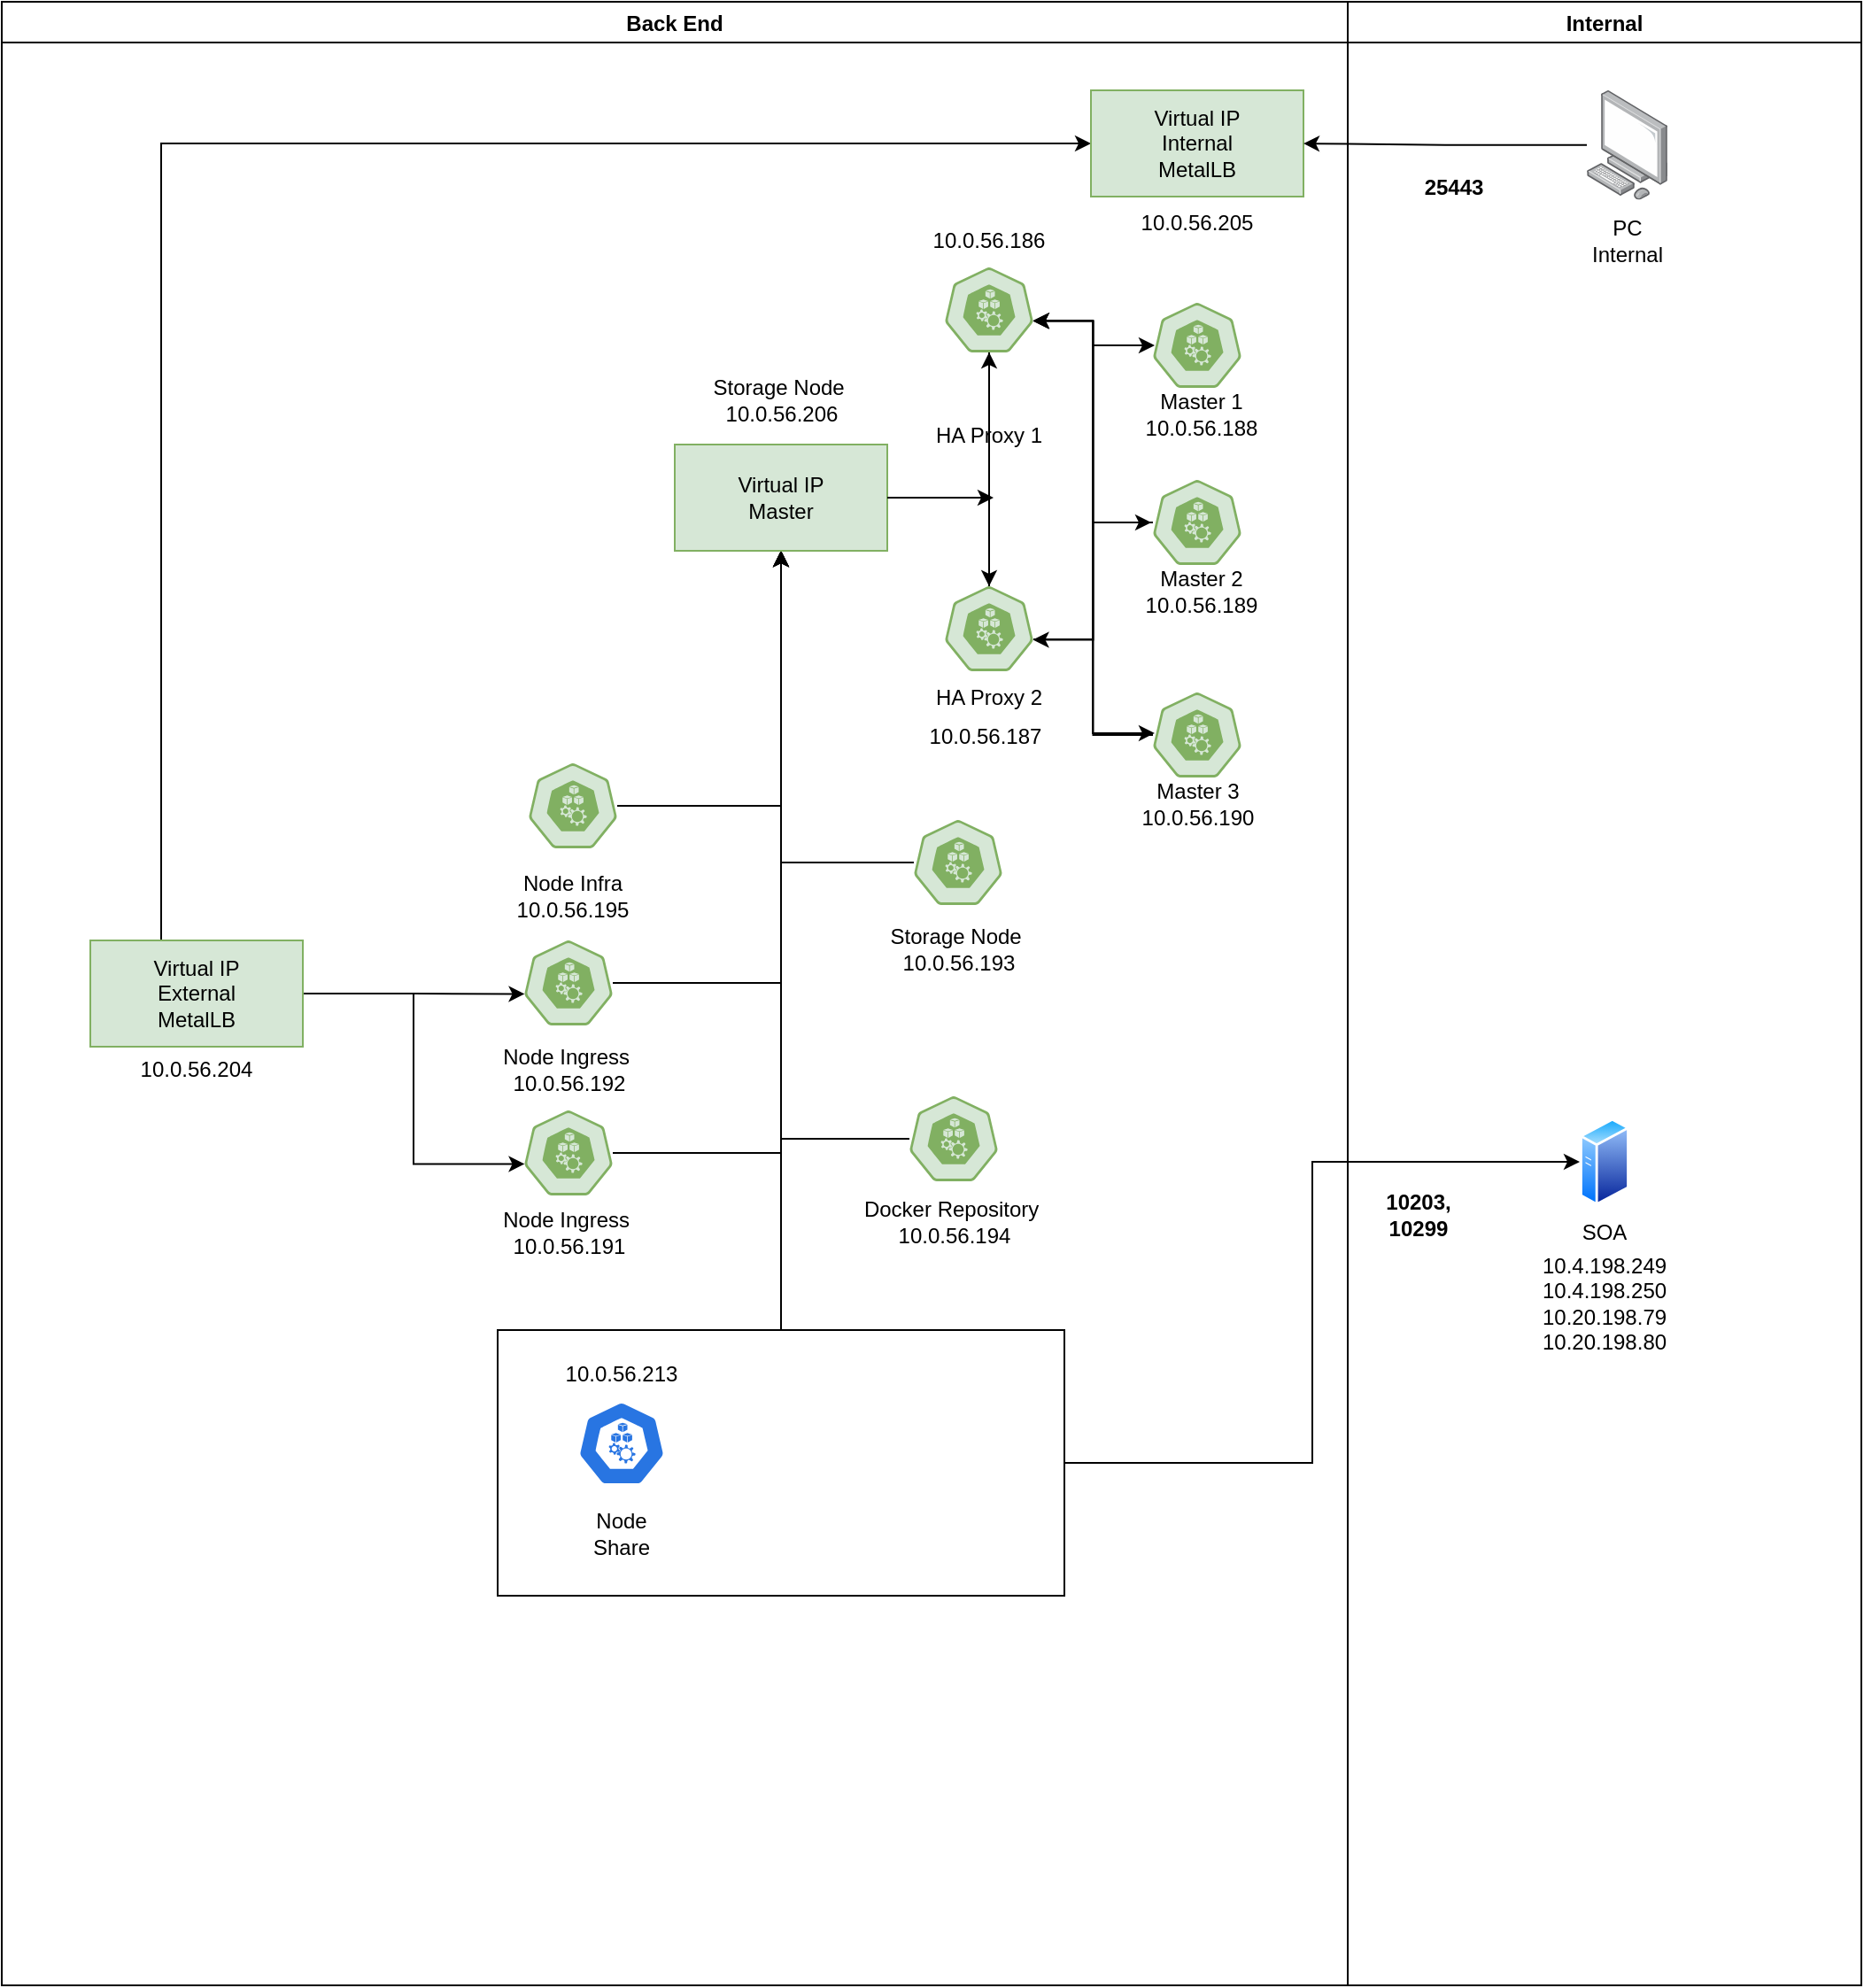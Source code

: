 <mxfile version="18.0.8" type="github">
  <diagram id="WyJMgfDM6pz5JmEkkXk2" name="Page-1">
    <mxGraphModel dx="946" dy="614" grid="1" gridSize="10" guides="1" tooltips="1" connect="1" arrows="1" fold="1" page="1" pageScale="1" pageWidth="850" pageHeight="1100" math="0" shadow="0">
      <root>
        <mxCell id="0" />
        <mxCell id="1" parent="0" />
        <mxCell id="eUF_M8O6vmIzJFxK9sOe-9" value="Back End" style="swimlane;" parent="1" vertex="1">
          <mxGeometry x="80" y="40" width="760" height="1120" as="geometry" />
        </mxCell>
        <mxCell id="jLR2VElyjCRft_HxmgOI-8" style="edgeStyle=orthogonalEdgeStyle;rounded=0;orthogonalLoop=1;jettySize=auto;html=1;" parent="eUF_M8O6vmIzJFxK9sOe-9" source="eUF_M8O6vmIzJFxK9sOe-11" target="jLR2VElyjCRft_HxmgOI-7" edge="1">
          <mxGeometry relative="1" as="geometry" />
        </mxCell>
        <mxCell id="eUF_M8O6vmIzJFxK9sOe-11" value="" style="rounded=0;whiteSpace=wrap;html=1;" parent="eUF_M8O6vmIzJFxK9sOe-9" vertex="1">
          <mxGeometry x="280" y="750" width="320" height="150" as="geometry" />
        </mxCell>
        <mxCell id="eUF_M8O6vmIzJFxK9sOe-1" value="" style="sketch=0;html=1;dashed=0;whitespace=wrap;fillColor=#2875E2;strokeColor=#ffffff;points=[[0.005,0.63,0],[0.1,0.2,0],[0.9,0.2,0],[0.5,0,0],[0.995,0.63,0],[0.72,0.99,0],[0.5,1,0],[0.28,0.99,0]];shape=mxgraph.kubernetes.icon;prIcon=node" parent="eUF_M8O6vmIzJFxK9sOe-9" vertex="1">
          <mxGeometry x="325" y="790" width="50" height="48" as="geometry" />
        </mxCell>
        <mxCell id="eUF_M8O6vmIzJFxK9sOe-3" value="Node Share" style="text;html=1;strokeColor=none;fillColor=none;align=center;verticalAlign=middle;whiteSpace=wrap;rounded=0;" parent="eUF_M8O6vmIzJFxK9sOe-9" vertex="1">
          <mxGeometry x="320" y="850" width="60" height="30" as="geometry" />
        </mxCell>
        <mxCell id="jLR2VElyjCRft_HxmgOI-14" style="edgeStyle=orthogonalEdgeStyle;rounded=0;orthogonalLoop=1;jettySize=auto;html=1;" parent="eUF_M8O6vmIzJFxK9sOe-9" source="eUF_M8O6vmIzJFxK9sOe-19" target="jLR2VElyjCRft_HxmgOI-7" edge="1">
          <mxGeometry relative="1" as="geometry" />
        </mxCell>
        <mxCell id="eUF_M8O6vmIzJFxK9sOe-19" value="" style="sketch=0;html=1;dashed=0;whitespace=wrap;fillColor=#d6e7d6;strokeColor=#81b062;points=[[0.005,0.63,0],[0.1,0.2,0],[0.9,0.2,0],[0.5,0,0],[0.995,0.63,0],[0.72,0.99,0],[0.5,1,0],[0.28,0.99,0]];shape=mxgraph.kubernetes.icon;prIcon=node" parent="eUF_M8O6vmIzJFxK9sOe-9" vertex="1">
          <mxGeometry x="295" y="626" width="50" height="48" as="geometry" />
        </mxCell>
        <mxCell id="jLR2VElyjCRft_HxmgOI-13" style="edgeStyle=orthogonalEdgeStyle;rounded=0;orthogonalLoop=1;jettySize=auto;html=1;" parent="eUF_M8O6vmIzJFxK9sOe-9" source="eUF_M8O6vmIzJFxK9sOe-20" target="jLR2VElyjCRft_HxmgOI-7" edge="1">
          <mxGeometry relative="1" as="geometry" />
        </mxCell>
        <mxCell id="eUF_M8O6vmIzJFxK9sOe-20" value="" style="sketch=0;html=1;dashed=0;whitespace=wrap;fillColor=#d6e7d6;strokeColor=#81b062;points=[[0.005,0.63,0],[0.1,0.2,0],[0.9,0.2,0],[0.5,0,0],[0.995,0.63,0],[0.72,0.99,0],[0.5,1,0],[0.28,0.99,0]];shape=mxgraph.kubernetes.icon;prIcon=node" parent="eUF_M8O6vmIzJFxK9sOe-9" vertex="1">
          <mxGeometry x="295" y="530" width="50" height="48" as="geometry" />
        </mxCell>
        <mxCell id="eUF_M8O6vmIzJFxK9sOe-21" value="Node Ingress&amp;nbsp;&lt;br&gt;10.0.56.192" style="text;html=1;strokeColor=none;fillColor=none;align=center;verticalAlign=middle;whiteSpace=wrap;rounded=0;" parent="eUF_M8O6vmIzJFxK9sOe-9" vertex="1">
          <mxGeometry x="272.5" y="588" width="95" height="30" as="geometry" />
        </mxCell>
        <mxCell id="eUF_M8O6vmIzJFxK9sOe-23" value="Node Ingress&amp;nbsp;&lt;br&gt;10.0.56.191" style="text;html=1;strokeColor=none;fillColor=none;align=center;verticalAlign=middle;whiteSpace=wrap;rounded=0;" parent="eUF_M8O6vmIzJFxK9sOe-9" vertex="1">
          <mxGeometry x="272.5" y="680" width="95" height="30" as="geometry" />
        </mxCell>
        <mxCell id="jLR2VElyjCRft_HxmgOI-10" style="edgeStyle=orthogonalEdgeStyle;rounded=0;orthogonalLoop=1;jettySize=auto;html=1;" parent="eUF_M8O6vmIzJFxK9sOe-9" source="eUF_M8O6vmIzJFxK9sOe-24" target="jLR2VElyjCRft_HxmgOI-7" edge="1">
          <mxGeometry relative="1" as="geometry" />
        </mxCell>
        <mxCell id="eUF_M8O6vmIzJFxK9sOe-24" value="" style="sketch=0;html=1;dashed=0;whitespace=wrap;fillColor=#d6e7d6;strokeColor=#81b062;points=[[0.005,0.63,0],[0.1,0.2,0],[0.9,0.2,0],[0.5,0,0],[0.995,0.63,0],[0.72,0.99,0],[0.5,1,0],[0.28,0.99,0]];shape=mxgraph.kubernetes.icon;prIcon=node" parent="eUF_M8O6vmIzJFxK9sOe-9" vertex="1">
          <mxGeometry x="297.5" y="430" width="50" height="48" as="geometry" />
        </mxCell>
        <mxCell id="eUF_M8O6vmIzJFxK9sOe-25" value="Node Infra&lt;br&gt;10.0.56.195" style="text;html=1;strokeColor=none;fillColor=none;align=center;verticalAlign=middle;whiteSpace=wrap;rounded=0;" parent="eUF_M8O6vmIzJFxK9sOe-9" vertex="1">
          <mxGeometry x="275" y="490" width="95" height="30" as="geometry" />
        </mxCell>
        <mxCell id="eUF_M8O6vmIzJFxK9sOe-31" style="edgeStyle=orthogonalEdgeStyle;rounded=0;orthogonalLoop=1;jettySize=auto;html=1;entryX=0.005;entryY=0.63;entryDx=0;entryDy=0;entryPerimeter=0;" parent="eUF_M8O6vmIzJFxK9sOe-9" source="eUF_M8O6vmIzJFxK9sOe-26" target="eUF_M8O6vmIzJFxK9sOe-20" edge="1">
          <mxGeometry relative="1" as="geometry" />
        </mxCell>
        <mxCell id="eUF_M8O6vmIzJFxK9sOe-32" style="edgeStyle=orthogonalEdgeStyle;rounded=0;orthogonalLoop=1;jettySize=auto;html=1;entryX=0.005;entryY=0.63;entryDx=0;entryDy=0;entryPerimeter=0;" parent="eUF_M8O6vmIzJFxK9sOe-9" source="eUF_M8O6vmIzJFxK9sOe-26" target="eUF_M8O6vmIzJFxK9sOe-19" edge="1">
          <mxGeometry relative="1" as="geometry" />
        </mxCell>
        <mxCell id="eUF_M8O6vmIzJFxK9sOe-36" style="edgeStyle=orthogonalEdgeStyle;rounded=0;orthogonalLoop=1;jettySize=auto;html=1;entryX=0;entryY=0.5;entryDx=0;entryDy=0;" parent="eUF_M8O6vmIzJFxK9sOe-9" source="eUF_M8O6vmIzJFxK9sOe-26" target="eUF_M8O6vmIzJFxK9sOe-33" edge="1">
          <mxGeometry relative="1" as="geometry">
            <Array as="points">
              <mxPoint x="90" y="80" />
            </Array>
          </mxGeometry>
        </mxCell>
        <mxCell id="eUF_M8O6vmIzJFxK9sOe-26" value="Virtual IP&lt;br&gt;External&lt;br&gt;MetalLB" style="rounded=0;whiteSpace=wrap;html=1;strokeColor=#81b062;fillColor=#d6e7d6;" parent="eUF_M8O6vmIzJFxK9sOe-9" vertex="1">
          <mxGeometry x="50" y="530" width="120" height="60" as="geometry" />
        </mxCell>
        <mxCell id="eUF_M8O6vmIzJFxK9sOe-29" value="10.0.56.204" style="text;html=1;strokeColor=none;fillColor=none;align=center;verticalAlign=middle;whiteSpace=wrap;rounded=0;" parent="eUF_M8O6vmIzJFxK9sOe-9" vertex="1">
          <mxGeometry x="80" y="588" width="60" height="30" as="geometry" />
        </mxCell>
        <mxCell id="eUF_M8O6vmIzJFxK9sOe-33" value="Virtual IP&lt;br&gt;Internal&lt;br&gt;MetalLB" style="rounded=0;whiteSpace=wrap;html=1;strokeColor=#81b062;fillColor=#d6e7d6;" parent="eUF_M8O6vmIzJFxK9sOe-9" vertex="1">
          <mxGeometry x="615" y="50" width="120" height="60" as="geometry" />
        </mxCell>
        <mxCell id="eUF_M8O6vmIzJFxK9sOe-35" value="10.0.56.205" style="text;html=1;strokeColor=none;fillColor=none;align=center;verticalAlign=middle;whiteSpace=wrap;rounded=0;" parent="eUF_M8O6vmIzJFxK9sOe-9" vertex="1">
          <mxGeometry x="645" y="110" width="60" height="30" as="geometry" />
        </mxCell>
        <mxCell id="jLR2VElyjCRft_HxmgOI-11" style="edgeStyle=orthogonalEdgeStyle;rounded=0;orthogonalLoop=1;jettySize=auto;html=1;" parent="eUF_M8O6vmIzJFxK9sOe-9" source="jLR2VElyjCRft_HxmgOI-1" target="jLR2VElyjCRft_HxmgOI-7" edge="1">
          <mxGeometry relative="1" as="geometry" />
        </mxCell>
        <mxCell id="jLR2VElyjCRft_HxmgOI-1" value="" style="sketch=0;html=1;dashed=0;whitespace=wrap;fillColor=#d6e7d6;strokeColor=#81b062;points=[[0.005,0.63,0],[0.1,0.2,0],[0.9,0.2,0],[0.5,0,0],[0.995,0.63,0],[0.72,0.99,0],[0.5,1,0],[0.28,0.99,0]];shape=mxgraph.kubernetes.icon;prIcon=node" parent="eUF_M8O6vmIzJFxK9sOe-9" vertex="1">
          <mxGeometry x="515" y="462" width="50" height="48" as="geometry" />
        </mxCell>
        <mxCell id="jLR2VElyjCRft_HxmgOI-2" value="Storage Node&amp;nbsp;&lt;br&gt;10.0.56.193" style="text;html=1;strokeColor=none;fillColor=none;align=center;verticalAlign=middle;whiteSpace=wrap;rounded=0;" parent="eUF_M8O6vmIzJFxK9sOe-9" vertex="1">
          <mxGeometry x="492.5" y="520" width="95" height="30" as="geometry" />
        </mxCell>
        <mxCell id="jLR2VElyjCRft_HxmgOI-12" style="edgeStyle=orthogonalEdgeStyle;rounded=0;orthogonalLoop=1;jettySize=auto;html=1;entryX=0.5;entryY=1;entryDx=0;entryDy=0;" parent="eUF_M8O6vmIzJFxK9sOe-9" source="jLR2VElyjCRft_HxmgOI-3" target="jLR2VElyjCRft_HxmgOI-7" edge="1">
          <mxGeometry relative="1" as="geometry" />
        </mxCell>
        <mxCell id="jLR2VElyjCRft_HxmgOI-3" value="" style="sketch=0;html=1;dashed=0;whitespace=wrap;fillColor=#d6e7d6;strokeColor=#81b062;points=[[0.005,0.63,0],[0.1,0.2,0],[0.9,0.2,0],[0.5,0,0],[0.995,0.63,0],[0.72,0.99,0],[0.5,1,0],[0.28,0.99,0]];shape=mxgraph.kubernetes.icon;prIcon=node" parent="eUF_M8O6vmIzJFxK9sOe-9" vertex="1">
          <mxGeometry x="512.5" y="618" width="50" height="48" as="geometry" />
        </mxCell>
        <mxCell id="jLR2VElyjCRft_HxmgOI-4" value="Docker Repository&amp;nbsp;&lt;br&gt;10.0.56.194" style="text;html=1;strokeColor=none;fillColor=none;align=center;verticalAlign=middle;whiteSpace=wrap;rounded=0;" parent="eUF_M8O6vmIzJFxK9sOe-9" vertex="1">
          <mxGeometry x="477.5" y="674" width="120" height="30" as="geometry" />
        </mxCell>
        <mxCell id="jLR2VElyjCRft_HxmgOI-7" value="Virtual IP&lt;br&gt;Master" style="rounded=0;whiteSpace=wrap;html=1;strokeColor=#81b062;fillColor=#d6e7d6;" parent="eUF_M8O6vmIzJFxK9sOe-9" vertex="1">
          <mxGeometry x="380" y="250" width="120" height="60" as="geometry" />
        </mxCell>
        <mxCell id="jLR2VElyjCRft_HxmgOI-25" style="edgeStyle=orthogonalEdgeStyle;rounded=0;orthogonalLoop=1;jettySize=auto;html=1;" parent="eUF_M8O6vmIzJFxK9sOe-9" source="jLR2VElyjCRft_HxmgOI-15" target="jLR2VElyjCRft_HxmgOI-16" edge="1">
          <mxGeometry relative="1" as="geometry" />
        </mxCell>
        <mxCell id="jLR2VElyjCRft_HxmgOI-15" value="" style="sketch=0;html=1;dashed=0;whitespace=wrap;fillColor=#d6e7d6;strokeColor=#81b062;points=[[0.005,0.63,0],[0.1,0.2,0],[0.9,0.2,0],[0.5,0,0],[0.995,0.63,0],[0.72,0.99,0],[0.5,1,0],[0.28,0.99,0]];shape=mxgraph.kubernetes.icon;prIcon=node" parent="eUF_M8O6vmIzJFxK9sOe-9" vertex="1">
          <mxGeometry x="532.5" y="150" width="50" height="48" as="geometry" />
        </mxCell>
        <mxCell id="jLR2VElyjCRft_HxmgOI-26" style="edgeStyle=orthogonalEdgeStyle;rounded=0;orthogonalLoop=1;jettySize=auto;html=1;startArrow=none;" parent="eUF_M8O6vmIzJFxK9sOe-9" source="jLR2VElyjCRft_HxmgOI-21" target="jLR2VElyjCRft_HxmgOI-15" edge="1">
          <mxGeometry relative="1" as="geometry" />
        </mxCell>
        <mxCell id="jLR2VElyjCRft_HxmgOI-54" style="edgeStyle=orthogonalEdgeStyle;rounded=0;orthogonalLoop=1;jettySize=auto;html=1;entryX=-0.02;entryY=0.5;entryDx=0;entryDy=0;entryPerimeter=0;" parent="eUF_M8O6vmIzJFxK9sOe-9" source="jLR2VElyjCRft_HxmgOI-16" target="jLR2VElyjCRft_HxmgOI-17" edge="1">
          <mxGeometry relative="1" as="geometry">
            <Array as="points">
              <mxPoint x="616" y="360" />
              <mxPoint x="616" y="294" />
            </Array>
          </mxGeometry>
        </mxCell>
        <mxCell id="jLR2VElyjCRft_HxmgOI-55" style="edgeStyle=orthogonalEdgeStyle;rounded=0;orthogonalLoop=1;jettySize=auto;html=1;entryX=0.02;entryY=0.479;entryDx=0;entryDy=0;entryPerimeter=0;" parent="eUF_M8O6vmIzJFxK9sOe-9" source="jLR2VElyjCRft_HxmgOI-16" target="jLR2VElyjCRft_HxmgOI-19" edge="1">
          <mxGeometry relative="1" as="geometry">
            <Array as="points">
              <mxPoint x="616" y="360" />
              <mxPoint x="616" y="413" />
            </Array>
          </mxGeometry>
        </mxCell>
        <mxCell id="jLR2VElyjCRft_HxmgOI-56" style="edgeStyle=orthogonalEdgeStyle;rounded=0;orthogonalLoop=1;jettySize=auto;html=1;entryX=0.02;entryY=0.5;entryDx=0;entryDy=0;entryPerimeter=0;" parent="eUF_M8O6vmIzJFxK9sOe-9" source="jLR2VElyjCRft_HxmgOI-16" target="jLR2VElyjCRft_HxmgOI-18" edge="1">
          <mxGeometry relative="1" as="geometry">
            <Array as="points">
              <mxPoint x="616" y="360" />
              <mxPoint x="616" y="194" />
            </Array>
          </mxGeometry>
        </mxCell>
        <mxCell id="jLR2VElyjCRft_HxmgOI-16" value="" style="sketch=0;html=1;dashed=0;whitespace=wrap;fillColor=#d6e7d6;strokeColor=#81b062;points=[[0.005,0.63,0],[0.1,0.2,0],[0.9,0.2,0],[0.5,0,0],[0.995,0.63,0],[0.72,0.99,0],[0.5,1,0],[0.28,0.99,0]];shape=mxgraph.kubernetes.icon;prIcon=node" parent="eUF_M8O6vmIzJFxK9sOe-9" vertex="1">
          <mxGeometry x="532.5" y="330" width="50" height="48" as="geometry" />
        </mxCell>
        <mxCell id="jLR2VElyjCRft_HxmgOI-49" style="edgeStyle=orthogonalEdgeStyle;rounded=0;orthogonalLoop=1;jettySize=auto;html=1;" parent="eUF_M8O6vmIzJFxK9sOe-9" source="jLR2VElyjCRft_HxmgOI-18" target="jLR2VElyjCRft_HxmgOI-15" edge="1">
          <mxGeometry relative="1" as="geometry">
            <Array as="points">
              <mxPoint x="616" y="194" />
              <mxPoint x="616" y="180" />
            </Array>
          </mxGeometry>
        </mxCell>
        <mxCell id="jLR2VElyjCRft_HxmgOI-18" value="" style="sketch=0;html=1;dashed=0;whitespace=wrap;fillColor=#d6e7d6;strokeColor=#81b062;points=[[0.005,0.63,0],[0.1,0.2,0],[0.9,0.2,0],[0.5,0,0],[0.995,0.63,0],[0.72,0.99,0],[0.5,1,0],[0.28,0.99,0]];shape=mxgraph.kubernetes.icon;prIcon=node" parent="eUF_M8O6vmIzJFxK9sOe-9" vertex="1">
          <mxGeometry x="650" y="170" width="50" height="48" as="geometry" />
        </mxCell>
        <mxCell id="jLR2VElyjCRft_HxmgOI-51" style="edgeStyle=orthogonalEdgeStyle;rounded=0;orthogonalLoop=1;jettySize=auto;html=1;entryX=0.995;entryY=0.63;entryDx=0;entryDy=0;entryPerimeter=0;" parent="eUF_M8O6vmIzJFxK9sOe-9" source="jLR2VElyjCRft_HxmgOI-17" target="jLR2VElyjCRft_HxmgOI-15" edge="1">
          <mxGeometry relative="1" as="geometry" />
        </mxCell>
        <mxCell id="jLR2VElyjCRft_HxmgOI-53" style="edgeStyle=orthogonalEdgeStyle;rounded=0;orthogonalLoop=1;jettySize=auto;html=1;entryX=0.995;entryY=0.63;entryDx=0;entryDy=0;entryPerimeter=0;" parent="eUF_M8O6vmIzJFxK9sOe-9" source="jLR2VElyjCRft_HxmgOI-17" target="jLR2VElyjCRft_HxmgOI-16" edge="1">
          <mxGeometry relative="1" as="geometry" />
        </mxCell>
        <mxCell id="jLR2VElyjCRft_HxmgOI-17" value="" style="sketch=0;html=1;dashed=0;whitespace=wrap;fillColor=#d6e7d6;strokeColor=#81b062;points=[[0.005,0.63,0],[0.1,0.2,0],[0.9,0.2,0],[0.5,0,0],[0.995,0.63,0],[0.72,0.99,0],[0.5,1,0],[0.28,0.99,0]];shape=mxgraph.kubernetes.icon;prIcon=node" parent="eUF_M8O6vmIzJFxK9sOe-9" vertex="1">
          <mxGeometry x="650" y="270" width="50" height="48" as="geometry" />
        </mxCell>
        <mxCell id="jLR2VElyjCRft_HxmgOI-52" style="edgeStyle=orthogonalEdgeStyle;rounded=0;orthogonalLoop=1;jettySize=auto;html=1;entryX=0.995;entryY=0.63;entryDx=0;entryDy=0;entryPerimeter=0;" parent="eUF_M8O6vmIzJFxK9sOe-9" source="jLR2VElyjCRft_HxmgOI-19" target="jLR2VElyjCRft_HxmgOI-15" edge="1">
          <mxGeometry relative="1" as="geometry" />
        </mxCell>
        <mxCell id="jLR2VElyjCRft_HxmgOI-19" value="" style="sketch=0;html=1;dashed=0;whitespace=wrap;fillColor=#d6e7d6;strokeColor=#81b062;points=[[0.005,0.63,0],[0.1,0.2,0],[0.9,0.2,0],[0.5,0,0],[0.995,0.63,0],[0.72,0.99,0],[0.5,1,0],[0.28,0.99,0]];shape=mxgraph.kubernetes.icon;prIcon=node" parent="eUF_M8O6vmIzJFxK9sOe-9" vertex="1">
          <mxGeometry x="650" y="390" width="50" height="48" as="geometry" />
        </mxCell>
        <mxCell id="jLR2VElyjCRft_HxmgOI-20" value="Storage Node&amp;nbsp;&lt;br&gt;10.0.56.206" style="text;html=1;strokeColor=none;fillColor=none;align=center;verticalAlign=middle;whiteSpace=wrap;rounded=0;" parent="eUF_M8O6vmIzJFxK9sOe-9" vertex="1">
          <mxGeometry x="392.5" y="210" width="95" height="30" as="geometry" />
        </mxCell>
        <mxCell id="jLR2VElyjCRft_HxmgOI-22" value="HA Proxy 2" style="text;html=1;strokeColor=none;fillColor=none;align=center;verticalAlign=middle;whiteSpace=wrap;rounded=0;" parent="eUF_M8O6vmIzJFxK9sOe-9" vertex="1">
          <mxGeometry x="525" y="378" width="65" height="30" as="geometry" />
        </mxCell>
        <mxCell id="jLR2VElyjCRft_HxmgOI-21" value="HA Proxy 1" style="text;html=1;strokeColor=none;fillColor=none;align=center;verticalAlign=middle;whiteSpace=wrap;rounded=0;" parent="eUF_M8O6vmIzJFxK9sOe-9" vertex="1">
          <mxGeometry x="525" y="230" width="65" height="30" as="geometry" />
        </mxCell>
        <mxCell id="jLR2VElyjCRft_HxmgOI-27" value="" style="edgeStyle=orthogonalEdgeStyle;rounded=0;orthogonalLoop=1;jettySize=auto;html=1;endArrow=none;" parent="eUF_M8O6vmIzJFxK9sOe-9" source="jLR2VElyjCRft_HxmgOI-16" target="jLR2VElyjCRft_HxmgOI-21" edge="1">
          <mxGeometry relative="1" as="geometry">
            <mxPoint x="635" y="370" as="sourcePoint" />
            <mxPoint x="635" y="260" as="targetPoint" />
          </mxGeometry>
        </mxCell>
        <mxCell id="jLR2VElyjCRft_HxmgOI-28" value="10.0.56.186" style="text;html=1;strokeColor=none;fillColor=none;align=center;verticalAlign=middle;whiteSpace=wrap;rounded=0;" parent="eUF_M8O6vmIzJFxK9sOe-9" vertex="1">
          <mxGeometry x="525" y="120" width="65" height="30" as="geometry" />
        </mxCell>
        <mxCell id="jLR2VElyjCRft_HxmgOI-29" value="10.0.56.187" style="text;html=1;strokeColor=none;fillColor=none;align=center;verticalAlign=middle;whiteSpace=wrap;rounded=0;" parent="eUF_M8O6vmIzJFxK9sOe-9" vertex="1">
          <mxGeometry x="522.5" y="400" width="65" height="30" as="geometry" />
        </mxCell>
        <mxCell id="jLR2VElyjCRft_HxmgOI-30" value="Master 2&lt;br&gt;10.0.56.189" style="text;html=1;strokeColor=none;fillColor=none;align=center;verticalAlign=middle;whiteSpace=wrap;rounded=0;" parent="eUF_M8O6vmIzJFxK9sOe-9" vertex="1">
          <mxGeometry x="645" y="318" width="65" height="30" as="geometry" />
        </mxCell>
        <mxCell id="jLR2VElyjCRft_HxmgOI-31" value="Master 3&lt;br&gt;10.0.56.190" style="text;html=1;strokeColor=none;fillColor=none;align=center;verticalAlign=middle;whiteSpace=wrap;rounded=0;" parent="eUF_M8O6vmIzJFxK9sOe-9" vertex="1">
          <mxGeometry x="642.5" y="438" width="65" height="30" as="geometry" />
        </mxCell>
        <mxCell id="jLR2VElyjCRft_HxmgOI-32" value="Master 1&lt;br&gt;10.0.56.188" style="text;html=1;strokeColor=none;fillColor=none;align=center;verticalAlign=middle;whiteSpace=wrap;rounded=0;" parent="eUF_M8O6vmIzJFxK9sOe-9" vertex="1">
          <mxGeometry x="645" y="218" width="65" height="30" as="geometry" />
        </mxCell>
        <mxCell id="jLR2VElyjCRft_HxmgOI-44" style="edgeStyle=orthogonalEdgeStyle;rounded=0;orthogonalLoop=1;jettySize=auto;html=1;exitX=0.5;exitY=1;exitDx=0;exitDy=0;" parent="eUF_M8O6vmIzJFxK9sOe-9" edge="1">
          <mxGeometry relative="1" as="geometry">
            <mxPoint x="440" y="970" as="sourcePoint" />
            <mxPoint x="440" y="970" as="targetPoint" />
          </mxGeometry>
        </mxCell>
        <mxCell id="izvRNiGaucAaPibP37uw-1" value="10.0.56.213" style="text;html=1;strokeColor=none;fillColor=none;align=center;verticalAlign=middle;whiteSpace=wrap;rounded=0;" vertex="1" parent="eUF_M8O6vmIzJFxK9sOe-9">
          <mxGeometry x="320" y="760" width="60" height="30" as="geometry" />
        </mxCell>
        <mxCell id="eUF_M8O6vmIzJFxK9sOe-10" value="Internal" style="swimlane;" parent="1" vertex="1">
          <mxGeometry x="840" y="40" width="290" height="1120" as="geometry" />
        </mxCell>
        <mxCell id="eUF_M8O6vmIzJFxK9sOe-12" value="" style="aspect=fixed;perimeter=ellipsePerimeter;html=1;align=center;shadow=0;dashed=0;spacingTop=3;image;image=img/lib/active_directory/generic_server.svg;" parent="eUF_M8O6vmIzJFxK9sOe-10" vertex="1">
          <mxGeometry x="131" y="630" width="28.0" height="50" as="geometry" />
        </mxCell>
        <mxCell id="eUF_M8O6vmIzJFxK9sOe-13" value="SOA" style="text;html=1;strokeColor=none;fillColor=none;align=center;verticalAlign=middle;whiteSpace=wrap;rounded=0;" parent="eUF_M8O6vmIzJFxK9sOe-10" vertex="1">
          <mxGeometry x="115" y="680" width="60" height="30" as="geometry" />
        </mxCell>
        <mxCell id="jLR2VElyjCRft_HxmgOI-35" value="" style="points=[];aspect=fixed;html=1;align=center;shadow=0;dashed=0;image;image=img/lib/allied_telesis/computer_and_terminals/Personal_Computer.svg;" parent="eUF_M8O6vmIzJFxK9sOe-10" vertex="1">
          <mxGeometry x="135" y="50" width="45.6" height="61.8" as="geometry" />
        </mxCell>
        <mxCell id="jLR2VElyjCRft_HxmgOI-37" value="10.4.198.249&lt;br&gt;10.4.198.250&lt;br&gt;10.20.198.79&lt;br&gt;10.20.198.80" style="text;html=1;strokeColor=none;fillColor=none;align=center;verticalAlign=middle;whiteSpace=wrap;rounded=0;" parent="eUF_M8O6vmIzJFxK9sOe-10" vertex="1">
          <mxGeometry x="115" y="720" width="60" height="30" as="geometry" />
        </mxCell>
        <mxCell id="jLR2VElyjCRft_HxmgOI-38" value="10203,&lt;br&gt;10299" style="text;html=1;strokeColor=none;fillColor=none;align=center;verticalAlign=middle;whiteSpace=wrap;rounded=0;fontStyle=1" parent="eUF_M8O6vmIzJFxK9sOe-10" vertex="1">
          <mxGeometry x="10" y="670" width="60" height="30" as="geometry" />
        </mxCell>
        <mxCell id="jLR2VElyjCRft_HxmgOI-39" value="PC Internal" style="text;html=1;strokeColor=none;fillColor=none;align=center;verticalAlign=middle;whiteSpace=wrap;rounded=0;" parent="eUF_M8O6vmIzJFxK9sOe-10" vertex="1">
          <mxGeometry x="127.8" y="120" width="60" height="30" as="geometry" />
        </mxCell>
        <mxCell id="jLR2VElyjCRft_HxmgOI-43" value="25443" style="text;html=1;strokeColor=none;fillColor=none;align=center;verticalAlign=middle;whiteSpace=wrap;rounded=0;fontStyle=1" parent="eUF_M8O6vmIzJFxK9sOe-10" vertex="1">
          <mxGeometry x="30" y="90" width="60" height="30" as="geometry" />
        </mxCell>
        <mxCell id="jLR2VElyjCRft_HxmgOI-23" style="edgeStyle=orthogonalEdgeStyle;rounded=0;orthogonalLoop=1;jettySize=auto;html=1;" parent="1" source="jLR2VElyjCRft_HxmgOI-7" edge="1">
          <mxGeometry relative="1" as="geometry">
            <mxPoint x="640" y="320" as="targetPoint" />
          </mxGeometry>
        </mxCell>
        <mxCell id="jLR2VElyjCRft_HxmgOI-33" style="edgeStyle=orthogonalEdgeStyle;rounded=0;orthogonalLoop=1;jettySize=auto;html=1;entryX=0;entryY=0.5;entryDx=0;entryDy=0;" parent="1" source="eUF_M8O6vmIzJFxK9sOe-11" target="eUF_M8O6vmIzJFxK9sOe-12" edge="1">
          <mxGeometry relative="1" as="geometry">
            <Array as="points">
              <mxPoint x="820" y="865" />
              <mxPoint x="820" y="695" />
            </Array>
          </mxGeometry>
        </mxCell>
        <mxCell id="jLR2VElyjCRft_HxmgOI-46" style="edgeStyle=orthogonalEdgeStyle;rounded=0;orthogonalLoop=1;jettySize=auto;html=1;" parent="1" source="jLR2VElyjCRft_HxmgOI-35" target="eUF_M8O6vmIzJFxK9sOe-33" edge="1">
          <mxGeometry relative="1" as="geometry" />
        </mxCell>
      </root>
    </mxGraphModel>
  </diagram>
</mxfile>
